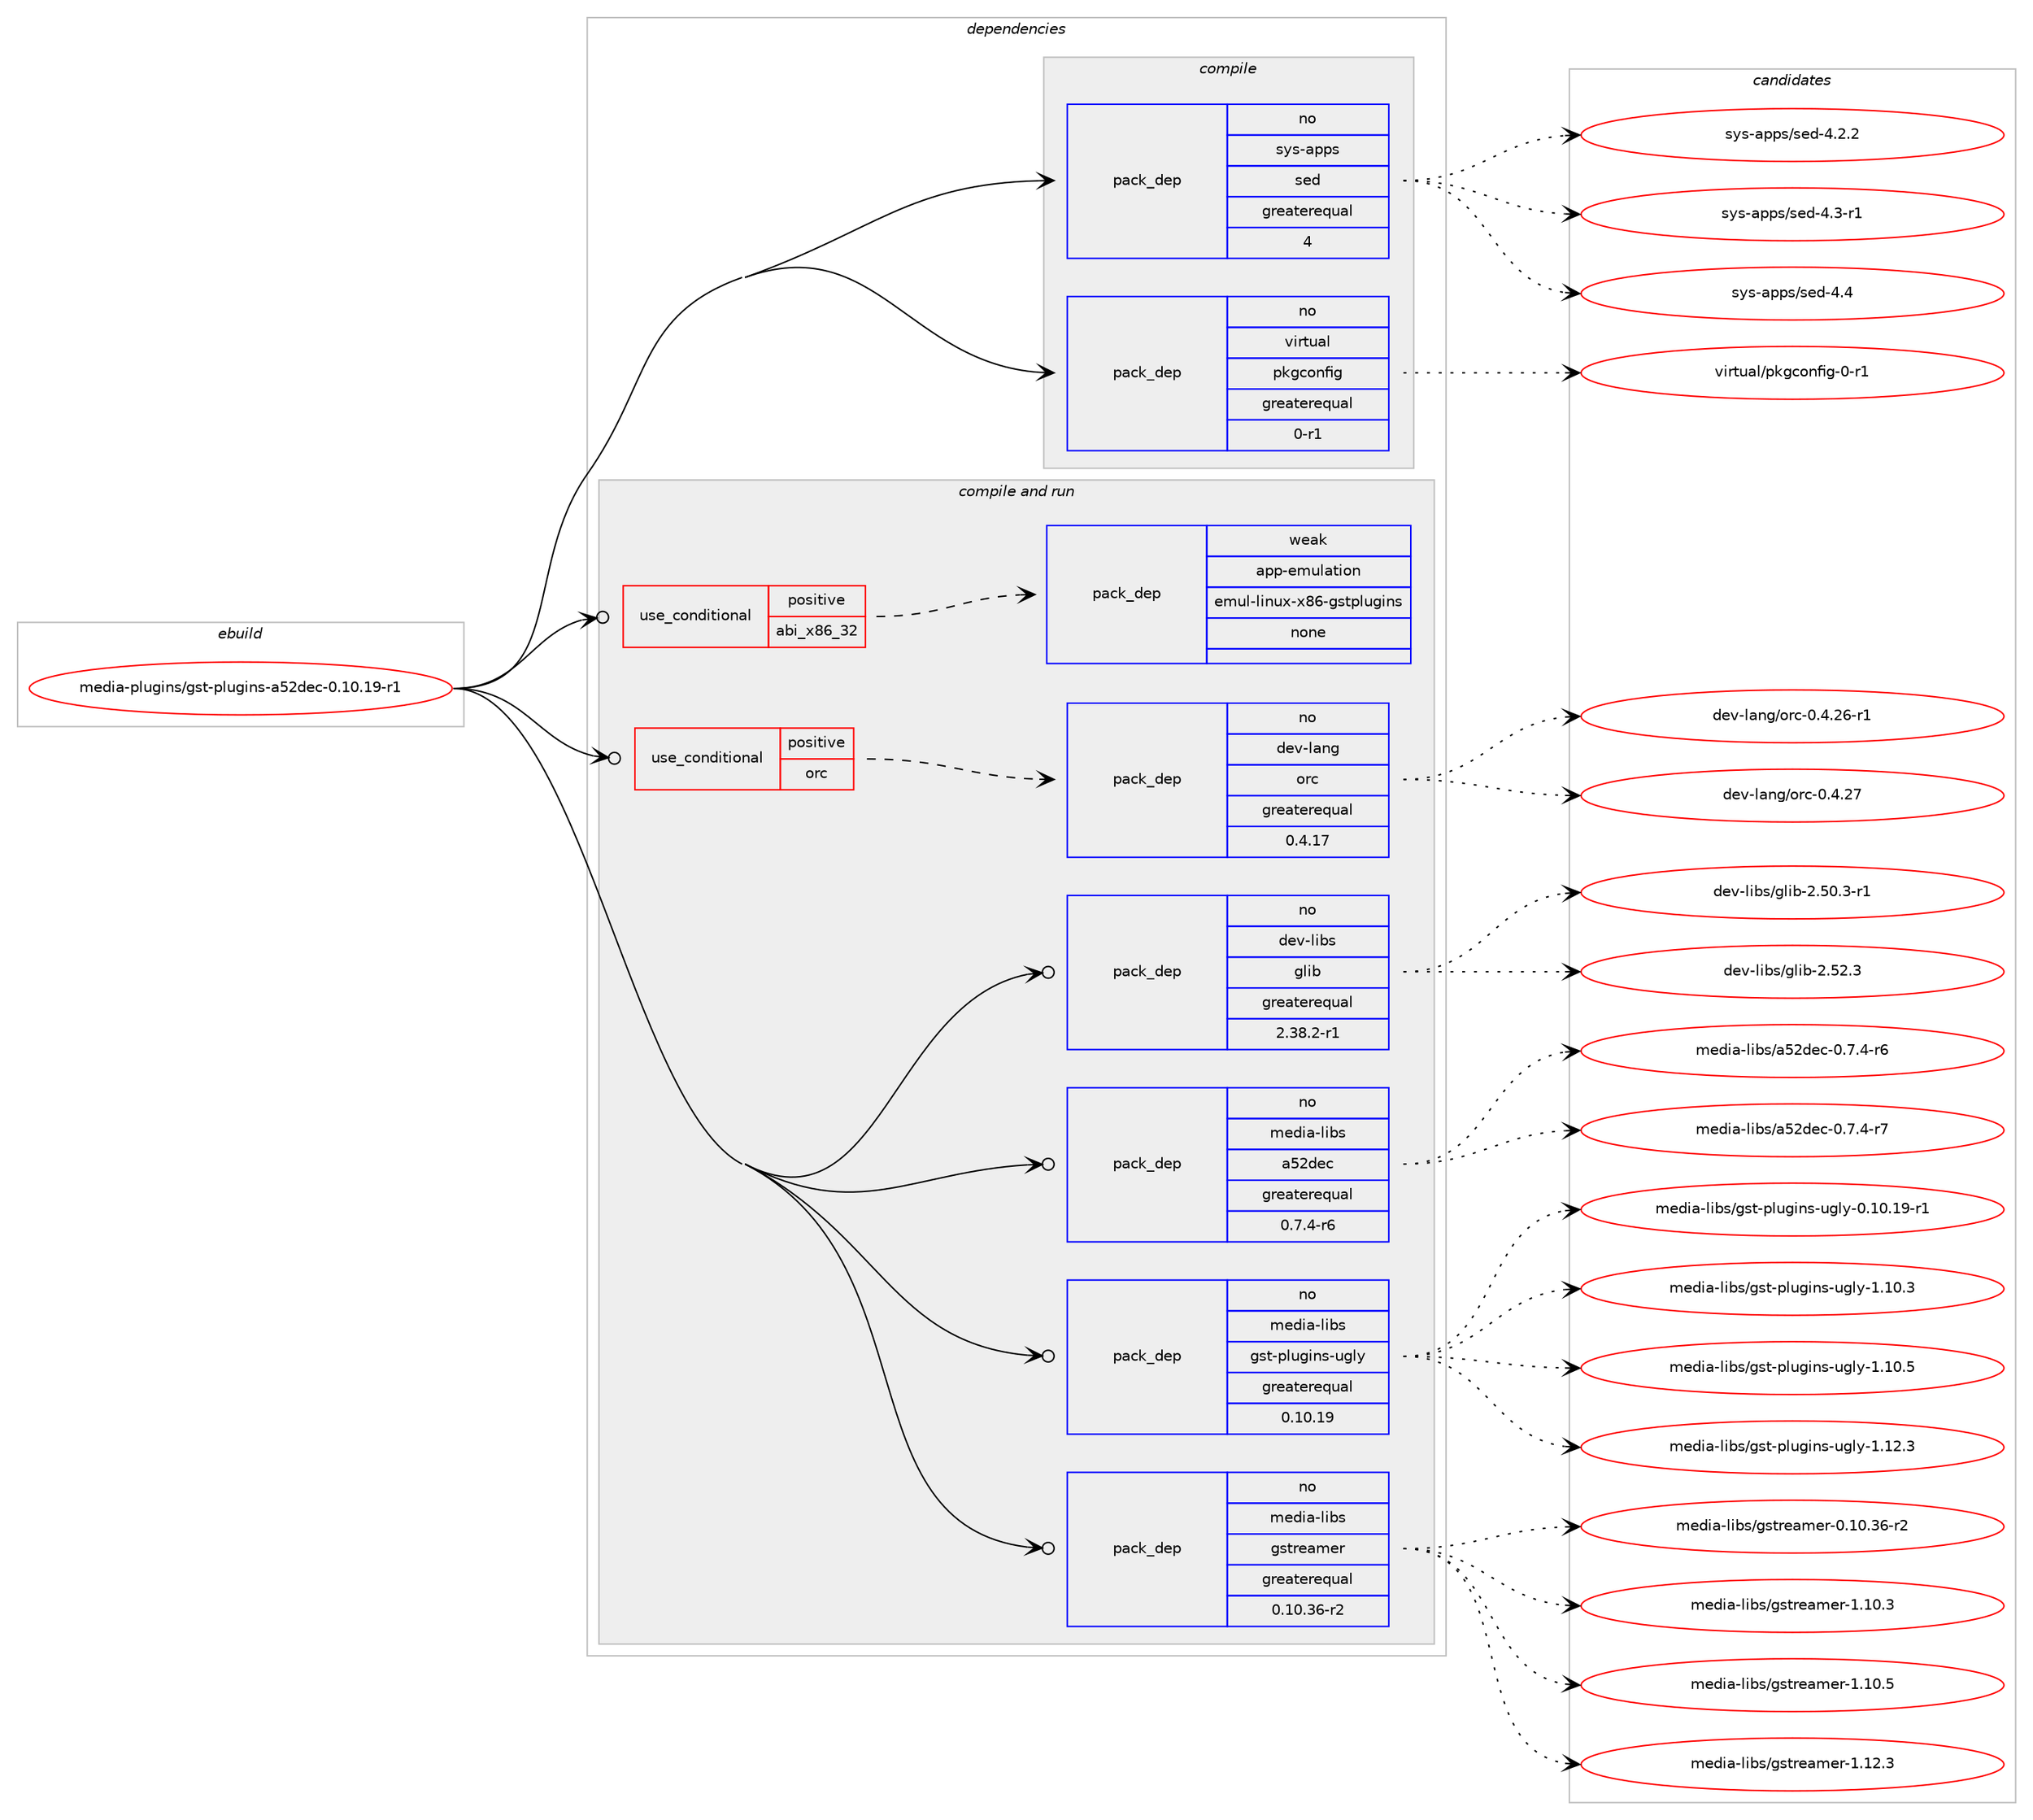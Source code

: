 digraph prolog {

# *************
# Graph options
# *************

newrank=true;
concentrate=true;
compound=true;
graph [rankdir=LR,fontname=Helvetica,fontsize=10,ranksep=1.5];#, ranksep=2.5, nodesep=0.2];
edge  [arrowhead=vee];
node  [fontname=Helvetica,fontsize=10];

# **********
# The ebuild
# **********

subgraph cluster_leftcol {
color=gray;
rank=same;
label=<<i>ebuild</i>>;
id [label="media-plugins/gst-plugins-a52dec-0.10.19-r1", color=red, width=4, href="../media-plugins/gst-plugins-a52dec-0.10.19-r1.svg"];
}

# ****************
# The dependencies
# ****************

subgraph cluster_midcol {
color=gray;
label=<<i>dependencies</i>>;
subgraph cluster_compile {
fillcolor="#eeeeee";
style=filled;
label=<<i>compile</i>>;
subgraph pack274529 {
dependency372659 [label=<<TABLE BORDER="0" CELLBORDER="1" CELLSPACING="0" CELLPADDING="4" WIDTH="220"><TR><TD ROWSPAN="6" CELLPADDING="30">pack_dep</TD></TR><TR><TD WIDTH="110">no</TD></TR><TR><TD>sys-apps</TD></TR><TR><TD>sed</TD></TR><TR><TD>greaterequal</TD></TR><TR><TD>4</TD></TR></TABLE>>, shape=none, color=blue];
}
id:e -> dependency372659:w [weight=20,style="solid",arrowhead="vee"];
subgraph pack274530 {
dependency372660 [label=<<TABLE BORDER="0" CELLBORDER="1" CELLSPACING="0" CELLPADDING="4" WIDTH="220"><TR><TD ROWSPAN="6" CELLPADDING="30">pack_dep</TD></TR><TR><TD WIDTH="110">no</TD></TR><TR><TD>virtual</TD></TR><TR><TD>pkgconfig</TD></TR><TR><TD>greaterequal</TD></TR><TR><TD>0-r1</TD></TR></TABLE>>, shape=none, color=blue];
}
id:e -> dependency372660:w [weight=20,style="solid",arrowhead="vee"];
}
subgraph cluster_compileandrun {
fillcolor="#eeeeee";
style=filled;
label=<<i>compile and run</i>>;
subgraph cond92145 {
dependency372661 [label=<<TABLE BORDER="0" CELLBORDER="1" CELLSPACING="0" CELLPADDING="4"><TR><TD ROWSPAN="3" CELLPADDING="10">use_conditional</TD></TR><TR><TD>positive</TD></TR><TR><TD>abi_x86_32</TD></TR></TABLE>>, shape=none, color=red];
subgraph pack274531 {
dependency372662 [label=<<TABLE BORDER="0" CELLBORDER="1" CELLSPACING="0" CELLPADDING="4" WIDTH="220"><TR><TD ROWSPAN="6" CELLPADDING="30">pack_dep</TD></TR><TR><TD WIDTH="110">weak</TD></TR><TR><TD>app-emulation</TD></TR><TR><TD>emul-linux-x86-gstplugins</TD></TR><TR><TD>none</TD></TR><TR><TD></TD></TR></TABLE>>, shape=none, color=blue];
}
dependency372661:e -> dependency372662:w [weight=20,style="dashed",arrowhead="vee"];
}
id:e -> dependency372661:w [weight=20,style="solid",arrowhead="odotvee"];
subgraph cond92146 {
dependency372663 [label=<<TABLE BORDER="0" CELLBORDER="1" CELLSPACING="0" CELLPADDING="4"><TR><TD ROWSPAN="3" CELLPADDING="10">use_conditional</TD></TR><TR><TD>positive</TD></TR><TR><TD>orc</TD></TR></TABLE>>, shape=none, color=red];
subgraph pack274532 {
dependency372664 [label=<<TABLE BORDER="0" CELLBORDER="1" CELLSPACING="0" CELLPADDING="4" WIDTH="220"><TR><TD ROWSPAN="6" CELLPADDING="30">pack_dep</TD></TR><TR><TD WIDTH="110">no</TD></TR><TR><TD>dev-lang</TD></TR><TR><TD>orc</TD></TR><TR><TD>greaterequal</TD></TR><TR><TD>0.4.17</TD></TR></TABLE>>, shape=none, color=blue];
}
dependency372663:e -> dependency372664:w [weight=20,style="dashed",arrowhead="vee"];
}
id:e -> dependency372663:w [weight=20,style="solid",arrowhead="odotvee"];
subgraph pack274533 {
dependency372665 [label=<<TABLE BORDER="0" CELLBORDER="1" CELLSPACING="0" CELLPADDING="4" WIDTH="220"><TR><TD ROWSPAN="6" CELLPADDING="30">pack_dep</TD></TR><TR><TD WIDTH="110">no</TD></TR><TR><TD>dev-libs</TD></TR><TR><TD>glib</TD></TR><TR><TD>greaterequal</TD></TR><TR><TD>2.38.2-r1</TD></TR></TABLE>>, shape=none, color=blue];
}
id:e -> dependency372665:w [weight=20,style="solid",arrowhead="odotvee"];
subgraph pack274534 {
dependency372666 [label=<<TABLE BORDER="0" CELLBORDER="1" CELLSPACING="0" CELLPADDING="4" WIDTH="220"><TR><TD ROWSPAN="6" CELLPADDING="30">pack_dep</TD></TR><TR><TD WIDTH="110">no</TD></TR><TR><TD>media-libs</TD></TR><TR><TD>a52dec</TD></TR><TR><TD>greaterequal</TD></TR><TR><TD>0.7.4-r6</TD></TR></TABLE>>, shape=none, color=blue];
}
id:e -> dependency372666:w [weight=20,style="solid",arrowhead="odotvee"];
subgraph pack274535 {
dependency372667 [label=<<TABLE BORDER="0" CELLBORDER="1" CELLSPACING="0" CELLPADDING="4" WIDTH="220"><TR><TD ROWSPAN="6" CELLPADDING="30">pack_dep</TD></TR><TR><TD WIDTH="110">no</TD></TR><TR><TD>media-libs</TD></TR><TR><TD>gst-plugins-ugly</TD></TR><TR><TD>greaterequal</TD></TR><TR><TD>0.10.19</TD></TR></TABLE>>, shape=none, color=blue];
}
id:e -> dependency372667:w [weight=20,style="solid",arrowhead="odotvee"];
subgraph pack274536 {
dependency372668 [label=<<TABLE BORDER="0" CELLBORDER="1" CELLSPACING="0" CELLPADDING="4" WIDTH="220"><TR><TD ROWSPAN="6" CELLPADDING="30">pack_dep</TD></TR><TR><TD WIDTH="110">no</TD></TR><TR><TD>media-libs</TD></TR><TR><TD>gstreamer</TD></TR><TR><TD>greaterequal</TD></TR><TR><TD>0.10.36-r2</TD></TR></TABLE>>, shape=none, color=blue];
}
id:e -> dependency372668:w [weight=20,style="solid",arrowhead="odotvee"];
}
subgraph cluster_run {
fillcolor="#eeeeee";
style=filled;
label=<<i>run</i>>;
}
}

# **************
# The candidates
# **************

subgraph cluster_choices {
rank=same;
color=gray;
label=<<i>candidates</i>>;

subgraph choice274529 {
color=black;
nodesep=1;
choice115121115459711211211547115101100455246504650 [label="sys-apps/sed-4.2.2", color=red, width=4,href="../sys-apps/sed-4.2.2.svg"];
choice115121115459711211211547115101100455246514511449 [label="sys-apps/sed-4.3-r1", color=red, width=4,href="../sys-apps/sed-4.3-r1.svg"];
choice11512111545971121121154711510110045524652 [label="sys-apps/sed-4.4", color=red, width=4,href="../sys-apps/sed-4.4.svg"];
dependency372659:e -> choice115121115459711211211547115101100455246504650:w [style=dotted,weight="100"];
dependency372659:e -> choice115121115459711211211547115101100455246514511449:w [style=dotted,weight="100"];
dependency372659:e -> choice11512111545971121121154711510110045524652:w [style=dotted,weight="100"];
}
subgraph choice274530 {
color=black;
nodesep=1;
choice11810511411611797108471121071039911111010210510345484511449 [label="virtual/pkgconfig-0-r1", color=red, width=4,href="../virtual/pkgconfig-0-r1.svg"];
dependency372660:e -> choice11810511411611797108471121071039911111010210510345484511449:w [style=dotted,weight="100"];
}
subgraph choice274531 {
color=black;
nodesep=1;
}
subgraph choice274532 {
color=black;
nodesep=1;
choice10010111845108971101034711111499454846524650544511449 [label="dev-lang/orc-0.4.26-r1", color=red, width=4,href="../dev-lang/orc-0.4.26-r1.svg"];
choice1001011184510897110103471111149945484652465055 [label="dev-lang/orc-0.4.27", color=red, width=4,href="../dev-lang/orc-0.4.27.svg"];
dependency372664:e -> choice10010111845108971101034711111499454846524650544511449:w [style=dotted,weight="100"];
dependency372664:e -> choice1001011184510897110103471111149945484652465055:w [style=dotted,weight="100"];
}
subgraph choice274533 {
color=black;
nodesep=1;
choice10010111845108105981154710310810598455046534846514511449 [label="dev-libs/glib-2.50.3-r1", color=red, width=4,href="../dev-libs/glib-2.50.3-r1.svg"];
choice1001011184510810598115471031081059845504653504651 [label="dev-libs/glib-2.52.3", color=red, width=4,href="../dev-libs/glib-2.52.3.svg"];
dependency372665:e -> choice10010111845108105981154710310810598455046534846514511449:w [style=dotted,weight="100"];
dependency372665:e -> choice1001011184510810598115471031081059845504653504651:w [style=dotted,weight="100"];
}
subgraph choice274534 {
color=black;
nodesep=1;
choice10910110010597451081059811547975350100101994548465546524511454 [label="media-libs/a52dec-0.7.4-r6", color=red, width=4,href="../media-libs/a52dec-0.7.4-r6.svg"];
choice10910110010597451081059811547975350100101994548465546524511455 [label="media-libs/a52dec-0.7.4-r7", color=red, width=4,href="../media-libs/a52dec-0.7.4-r7.svg"];
dependency372666:e -> choice10910110010597451081059811547975350100101994548465546524511454:w [style=dotted,weight="100"];
dependency372666:e -> choice10910110010597451081059811547975350100101994548465546524511455:w [style=dotted,weight="100"];
}
subgraph choice274535 {
color=black;
nodesep=1;
choice10910110010597451081059811547103115116451121081171031051101154511710310812145484649484649574511449 [label="media-libs/gst-plugins-ugly-0.10.19-r1", color=red, width=4,href="../media-libs/gst-plugins-ugly-0.10.19-r1.svg"];
choice10910110010597451081059811547103115116451121081171031051101154511710310812145494649484651 [label="media-libs/gst-plugins-ugly-1.10.3", color=red, width=4,href="../media-libs/gst-plugins-ugly-1.10.3.svg"];
choice10910110010597451081059811547103115116451121081171031051101154511710310812145494649484653 [label="media-libs/gst-plugins-ugly-1.10.5", color=red, width=4,href="../media-libs/gst-plugins-ugly-1.10.5.svg"];
choice10910110010597451081059811547103115116451121081171031051101154511710310812145494649504651 [label="media-libs/gst-plugins-ugly-1.12.3", color=red, width=4,href="../media-libs/gst-plugins-ugly-1.12.3.svg"];
dependency372667:e -> choice10910110010597451081059811547103115116451121081171031051101154511710310812145484649484649574511449:w [style=dotted,weight="100"];
dependency372667:e -> choice10910110010597451081059811547103115116451121081171031051101154511710310812145494649484651:w [style=dotted,weight="100"];
dependency372667:e -> choice10910110010597451081059811547103115116451121081171031051101154511710310812145494649484653:w [style=dotted,weight="100"];
dependency372667:e -> choice10910110010597451081059811547103115116451121081171031051101154511710310812145494649504651:w [style=dotted,weight="100"];
}
subgraph choice274536 {
color=black;
nodesep=1;
choice109101100105974510810598115471031151161141019710910111445484649484651544511450 [label="media-libs/gstreamer-0.10.36-r2", color=red, width=4,href="../media-libs/gstreamer-0.10.36-r2.svg"];
choice109101100105974510810598115471031151161141019710910111445494649484651 [label="media-libs/gstreamer-1.10.3", color=red, width=4,href="../media-libs/gstreamer-1.10.3.svg"];
choice109101100105974510810598115471031151161141019710910111445494649484653 [label="media-libs/gstreamer-1.10.5", color=red, width=4,href="../media-libs/gstreamer-1.10.5.svg"];
choice109101100105974510810598115471031151161141019710910111445494649504651 [label="media-libs/gstreamer-1.12.3", color=red, width=4,href="../media-libs/gstreamer-1.12.3.svg"];
dependency372668:e -> choice109101100105974510810598115471031151161141019710910111445484649484651544511450:w [style=dotted,weight="100"];
dependency372668:e -> choice109101100105974510810598115471031151161141019710910111445494649484651:w [style=dotted,weight="100"];
dependency372668:e -> choice109101100105974510810598115471031151161141019710910111445494649484653:w [style=dotted,weight="100"];
dependency372668:e -> choice109101100105974510810598115471031151161141019710910111445494649504651:w [style=dotted,weight="100"];
}
}

}
